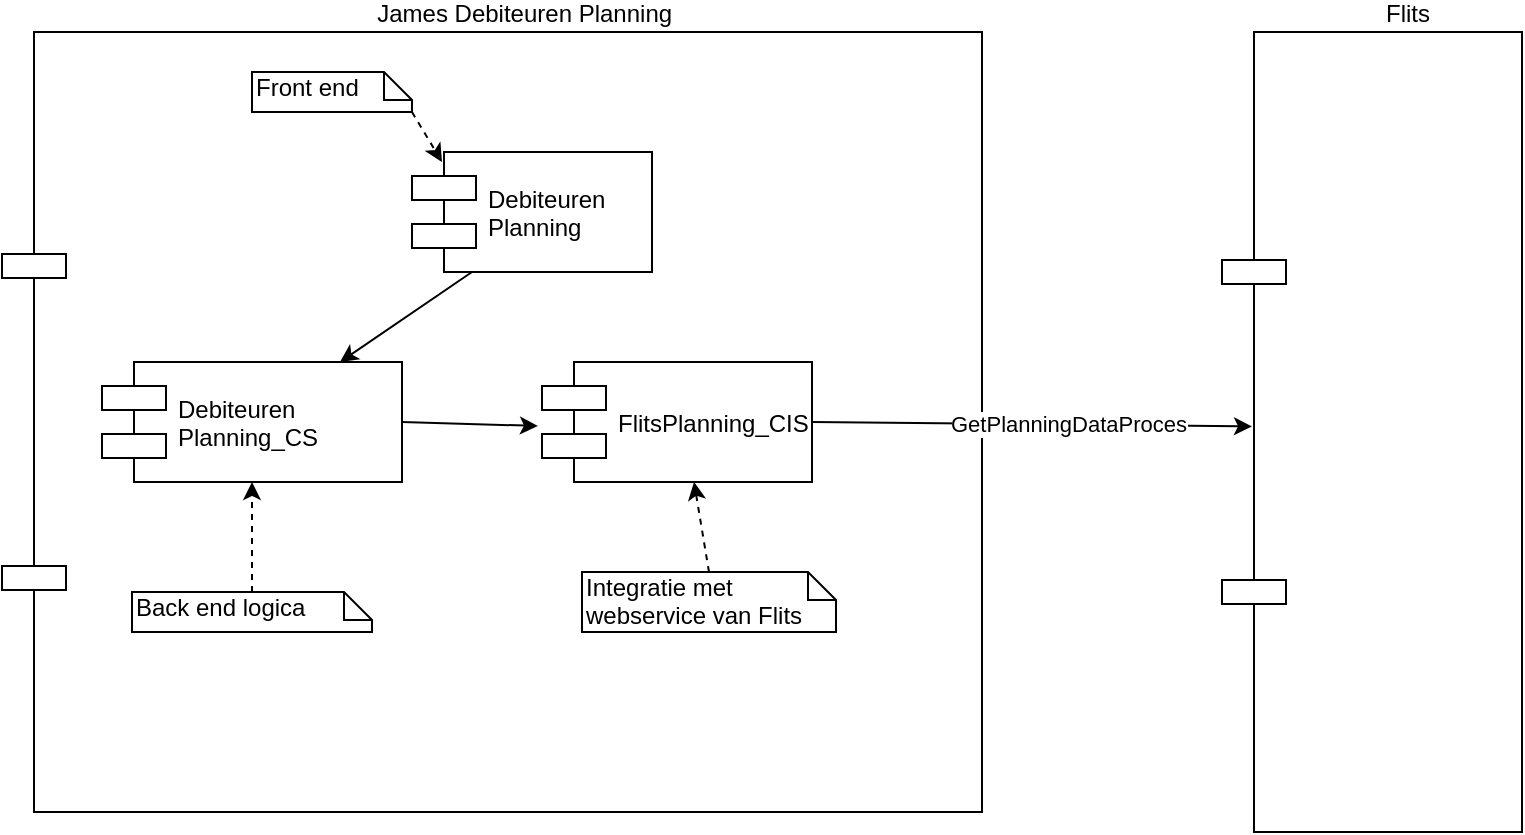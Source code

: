 <mxfile version="12.5.0" type="github">
  <diagram id="LGhvxkEIXH_ouTTz3qP6" name="Page-1">
    <mxGraphModel dx="1422" dy="882" grid="1" gridSize="10" guides="1" tooltips="1" connect="1" arrows="1" fold="1" page="1" pageScale="1" pageWidth="827" pageHeight="1169" math="0" shadow="0">
      <root>
        <mxCell id="0"/>
        <mxCell id="1" parent="0"/>
        <mxCell id="reQ70Dz-hXJ3FCX67RbV-23" value="James Debiteuren Planning " style="shape=component;align=center;spacingLeft=36;labelPosition=center;verticalLabelPosition=top;verticalAlign=bottom;" vertex="1" parent="1">
          <mxGeometry x="30" y="240" width="490" height="390" as="geometry"/>
        </mxCell>
        <mxCell id="reQ70Dz-hXJ3FCX67RbV-11" style="edgeStyle=none;rounded=0;orthogonalLoop=1;jettySize=auto;html=1;exitX=0.25;exitY=1;exitDx=0;exitDy=0;" edge="1" parent="1" source="reQ70Dz-hXJ3FCX67RbV-2" target="reQ70Dz-hXJ3FCX67RbV-4">
          <mxGeometry relative="1" as="geometry"/>
        </mxCell>
        <mxCell id="reQ70Dz-hXJ3FCX67RbV-2" value="Debiteuren&#xa;Planning" style="shape=component;align=left;spacingLeft=36;" vertex="1" parent="1">
          <mxGeometry x="235" y="300" width="120" height="60" as="geometry"/>
        </mxCell>
        <mxCell id="reQ70Dz-hXJ3FCX67RbV-9" value="GetPlanningDataProces" style="edgeStyle=none;rounded=0;orthogonalLoop=1;jettySize=auto;html=1;exitX=1;exitY=0.5;exitDx=0;exitDy=0;entryX=0.1;entryY=0.493;entryDx=0;entryDy=0;entryPerimeter=0;" edge="1" parent="1" source="reQ70Dz-hXJ3FCX67RbV-3" target="reQ70Dz-hXJ3FCX67RbV-25">
          <mxGeometry x="0.163" relative="1" as="geometry">
            <mxPoint x="550" y="430" as="targetPoint"/>
            <mxPoint as="offset"/>
          </mxGeometry>
        </mxCell>
        <mxCell id="reQ70Dz-hXJ3FCX67RbV-3" value="FlitsPlanning_CIS" style="shape=component;align=left;spacingLeft=36;" vertex="1" parent="1">
          <mxGeometry x="300" y="405" width="135" height="60" as="geometry"/>
        </mxCell>
        <mxCell id="reQ70Dz-hXJ3FCX67RbV-12" style="edgeStyle=none;rounded=0;orthogonalLoop=1;jettySize=auto;html=1;exitX=1;exitY=0.5;exitDx=0;exitDy=0;entryX=-0.015;entryY=0.533;entryDx=0;entryDy=0;entryPerimeter=0;" edge="1" parent="1" source="reQ70Dz-hXJ3FCX67RbV-4" target="reQ70Dz-hXJ3FCX67RbV-3">
          <mxGeometry relative="1" as="geometry"/>
        </mxCell>
        <mxCell id="reQ70Dz-hXJ3FCX67RbV-4" value="Debiteuren&#xa;Planning_CS" style="shape=component;align=left;spacingLeft=36;" vertex="1" parent="1">
          <mxGeometry x="80" y="405" width="150" height="60" as="geometry"/>
        </mxCell>
        <mxCell id="reQ70Dz-hXJ3FCX67RbV-21" style="edgeStyle=none;rounded=0;orthogonalLoop=1;jettySize=auto;html=1;exitX=0.5;exitY=0;exitDx=0;exitDy=0;exitPerimeter=0;entryX=0.5;entryY=1;entryDx=0;entryDy=0;dashed=1;" edge="1" parent="1" source="reQ70Dz-hXJ3FCX67RbV-13" target="reQ70Dz-hXJ3FCX67RbV-4">
          <mxGeometry relative="1" as="geometry"/>
        </mxCell>
        <mxCell id="reQ70Dz-hXJ3FCX67RbV-13" value="Back end logica" style="shape=note;whiteSpace=wrap;html=1;size=14;verticalAlign=top;align=left;spacingTop=-6;" vertex="1" parent="1">
          <mxGeometry x="95" y="520" width="120" height="20" as="geometry"/>
        </mxCell>
        <mxCell id="reQ70Dz-hXJ3FCX67RbV-20" style="edgeStyle=none;rounded=0;orthogonalLoop=1;jettySize=auto;html=1;exitX=1;exitY=1;exitDx=0;exitDy=0;exitPerimeter=0;entryX=0.125;entryY=0.083;entryDx=0;entryDy=0;entryPerimeter=0;dashed=1;" edge="1" parent="1" source="reQ70Dz-hXJ3FCX67RbV-16" target="reQ70Dz-hXJ3FCX67RbV-2">
          <mxGeometry relative="1" as="geometry"/>
        </mxCell>
        <mxCell id="reQ70Dz-hXJ3FCX67RbV-16" value="Front end" style="shape=note;whiteSpace=wrap;html=1;size=14;verticalAlign=top;align=left;spacingTop=-6;" vertex="1" parent="1">
          <mxGeometry x="155" y="260" width="80" height="20" as="geometry"/>
        </mxCell>
        <mxCell id="reQ70Dz-hXJ3FCX67RbV-22" style="edgeStyle=none;rounded=0;orthogonalLoop=1;jettySize=auto;html=1;exitX=0.5;exitY=0;exitDx=0;exitDy=0;exitPerimeter=0;entryX=0.563;entryY=1;entryDx=0;entryDy=0;entryPerimeter=0;dashed=1;" edge="1" parent="1" source="reQ70Dz-hXJ3FCX67RbV-17" target="reQ70Dz-hXJ3FCX67RbV-3">
          <mxGeometry relative="1" as="geometry"/>
        </mxCell>
        <mxCell id="reQ70Dz-hXJ3FCX67RbV-17" value="Integratie met webservice van Flits" style="shape=note;whiteSpace=wrap;html=1;size=14;verticalAlign=top;align=left;spacingTop=-6;" vertex="1" parent="1">
          <mxGeometry x="320" y="510" width="127" height="30" as="geometry"/>
        </mxCell>
        <mxCell id="reQ70Dz-hXJ3FCX67RbV-25" value="Flits" style="shape=component;align=center;spacingLeft=36;labelPosition=center;verticalLabelPosition=top;verticalAlign=bottom;" vertex="1" parent="1">
          <mxGeometry x="640" y="240" width="150" height="400" as="geometry"/>
        </mxCell>
      </root>
    </mxGraphModel>
  </diagram>
</mxfile>
